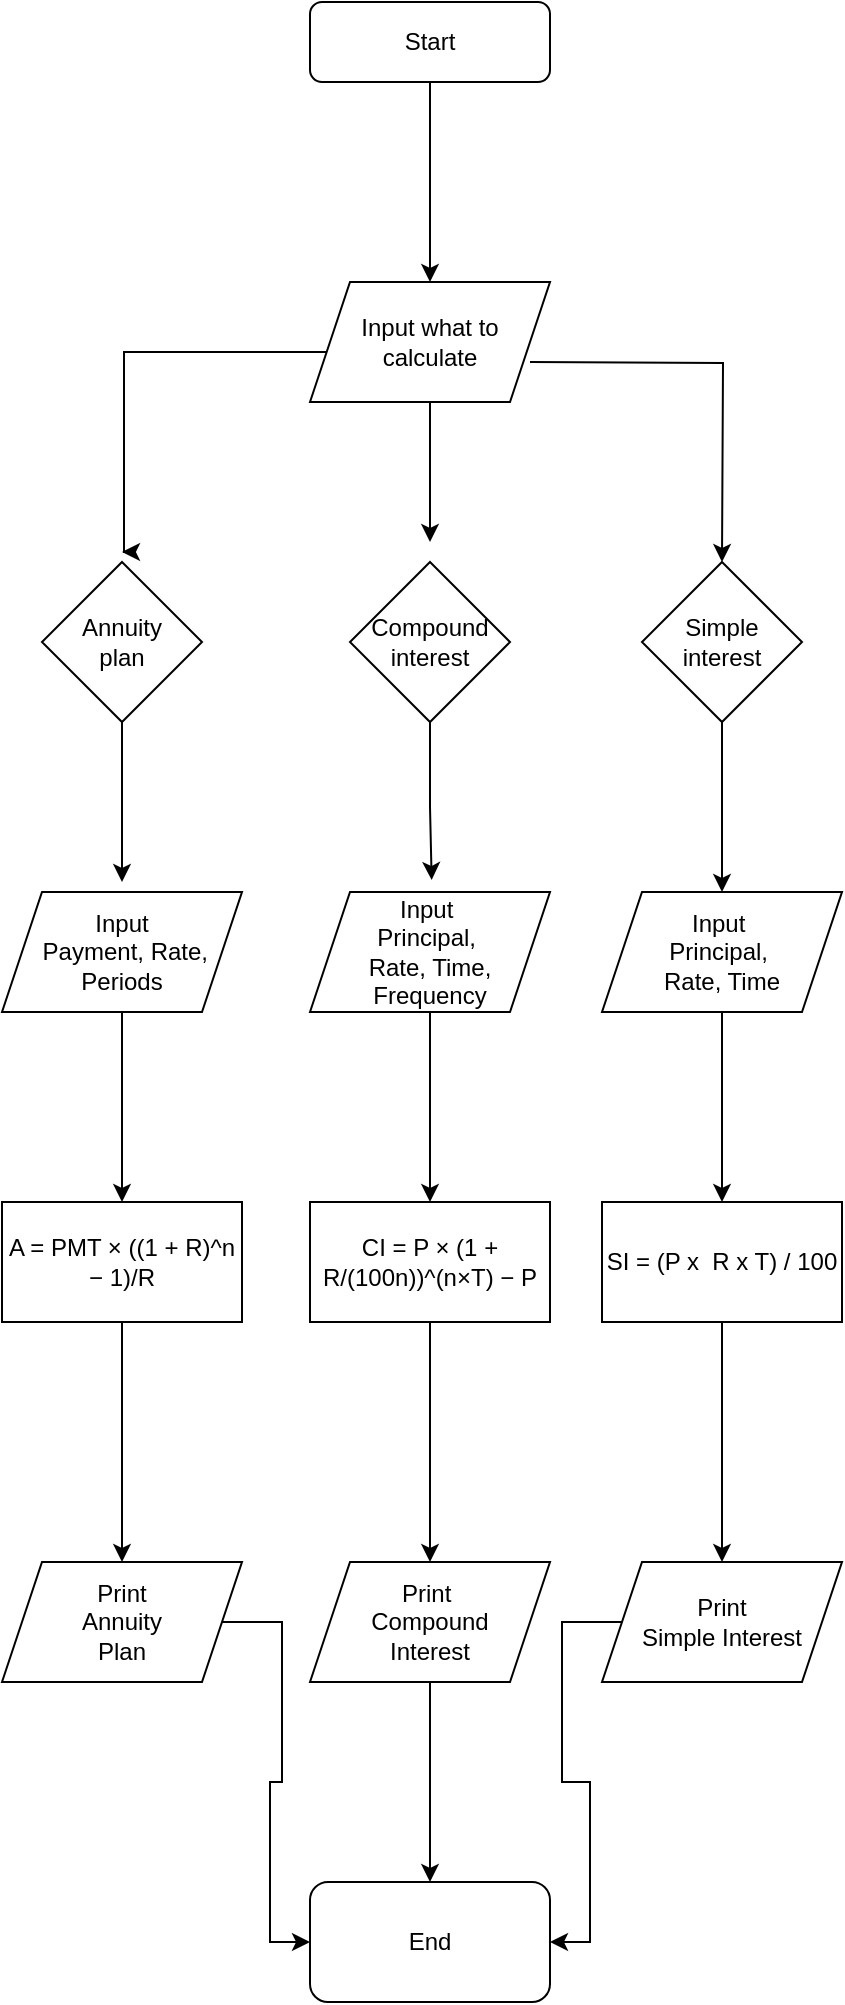 <mxfile version="26.3.0">
  <diagram id="C5RBs43oDa-KdzZeNtuy" name="Page-1">
    <mxGraphModel dx="1042" dy="608" grid="1" gridSize="10" guides="1" tooltips="1" connect="1" arrows="1" fold="1" page="1" pageScale="1" pageWidth="827" pageHeight="1169" math="0" shadow="0">
      <root>
        <mxCell id="WIyWlLk6GJQsqaUBKTNV-0" />
        <mxCell id="WIyWlLk6GJQsqaUBKTNV-1" parent="WIyWlLk6GJQsqaUBKTNV-0" />
        <mxCell id="agTHgtU8DP_zTLwyk5DR-0" style="edgeStyle=orthogonalEdgeStyle;rounded=0;orthogonalLoop=1;jettySize=auto;html=1;" edge="1" parent="WIyWlLk6GJQsqaUBKTNV-1" source="agTHgtU8DP_zTLwyk5DR-1" target="agTHgtU8DP_zTLwyk5DR-5">
          <mxGeometry relative="1" as="geometry" />
        </mxCell>
        <mxCell id="agTHgtU8DP_zTLwyk5DR-1" value="Start" style="rounded=1;whiteSpace=wrap;html=1;fontSize=12;glass=0;strokeWidth=1;shadow=0;" vertex="1" parent="WIyWlLk6GJQsqaUBKTNV-1">
          <mxGeometry x="354" y="80" width="120" height="40" as="geometry" />
        </mxCell>
        <mxCell id="agTHgtU8DP_zTLwyk5DR-2" style="edgeStyle=orthogonalEdgeStyle;rounded=0;orthogonalLoop=1;jettySize=auto;html=1;" edge="1" parent="WIyWlLk6GJQsqaUBKTNV-1" source="agTHgtU8DP_zTLwyk5DR-5">
          <mxGeometry relative="1" as="geometry">
            <mxPoint x="414" y="350" as="targetPoint" />
          </mxGeometry>
        </mxCell>
        <mxCell id="agTHgtU8DP_zTLwyk5DR-3" style="edgeStyle=orthogonalEdgeStyle;rounded=0;orthogonalLoop=1;jettySize=auto;html=1;entryX=0.5;entryY=0;entryDx=0;entryDy=0;" edge="1" parent="WIyWlLk6GJQsqaUBKTNV-1">
          <mxGeometry relative="1" as="geometry">
            <mxPoint x="560" y="360" as="targetPoint" />
            <mxPoint x="464" y="260" as="sourcePoint" />
          </mxGeometry>
        </mxCell>
        <mxCell id="agTHgtU8DP_zTLwyk5DR-4" style="edgeStyle=orthogonalEdgeStyle;rounded=0;orthogonalLoop=1;jettySize=auto;html=1;" edge="1" parent="WIyWlLk6GJQsqaUBKTNV-1">
          <mxGeometry relative="1" as="geometry">
            <mxPoint x="260" y="355" as="targetPoint" />
            <mxPoint x="364" y="255" as="sourcePoint" />
            <Array as="points">
              <mxPoint x="261" y="255" />
            </Array>
          </mxGeometry>
        </mxCell>
        <mxCell id="agTHgtU8DP_zTLwyk5DR-5" value="Input what to calculate" style="shape=parallelogram;perimeter=parallelogramPerimeter;whiteSpace=wrap;html=1;fixedSize=1;" vertex="1" parent="WIyWlLk6GJQsqaUBKTNV-1">
          <mxGeometry x="354" y="220" width="120" height="60" as="geometry" />
        </mxCell>
        <mxCell id="agTHgtU8DP_zTLwyk5DR-6" style="edgeStyle=orthogonalEdgeStyle;rounded=0;orthogonalLoop=1;jettySize=auto;html=1;entryX=0.5;entryY=0;entryDx=0;entryDy=0;" edge="1" parent="WIyWlLk6GJQsqaUBKTNV-1" source="agTHgtU8DP_zTLwyk5DR-7" target="agTHgtU8DP_zTLwyk5DR-13">
          <mxGeometry relative="1" as="geometry">
            <mxPoint x="560" y="520" as="targetPoint" />
          </mxGeometry>
        </mxCell>
        <mxCell id="agTHgtU8DP_zTLwyk5DR-7" value="Simple&lt;div&gt;interest&lt;/div&gt;" style="rhombus;whiteSpace=wrap;html=1;" vertex="1" parent="WIyWlLk6GJQsqaUBKTNV-1">
          <mxGeometry x="520" y="360" width="80" height="80" as="geometry" />
        </mxCell>
        <mxCell id="agTHgtU8DP_zTLwyk5DR-8" style="edgeStyle=orthogonalEdgeStyle;rounded=0;orthogonalLoop=1;jettySize=auto;html=1;entryX=0.507;entryY=-0.1;entryDx=0;entryDy=0;entryPerimeter=0;" edge="1" parent="WIyWlLk6GJQsqaUBKTNV-1" source="agTHgtU8DP_zTLwyk5DR-9" target="agTHgtU8DP_zTLwyk5DR-15">
          <mxGeometry relative="1" as="geometry">
            <mxPoint x="414" y="510" as="targetPoint" />
          </mxGeometry>
        </mxCell>
        <mxCell id="agTHgtU8DP_zTLwyk5DR-9" value="Compound interest" style="rhombus;whiteSpace=wrap;html=1;" vertex="1" parent="WIyWlLk6GJQsqaUBKTNV-1">
          <mxGeometry x="374" y="360" width="80" height="80" as="geometry" />
        </mxCell>
        <mxCell id="agTHgtU8DP_zTLwyk5DR-10" style="edgeStyle=orthogonalEdgeStyle;rounded=0;orthogonalLoop=1;jettySize=auto;html=1;" edge="1" parent="WIyWlLk6GJQsqaUBKTNV-1" source="agTHgtU8DP_zTLwyk5DR-11">
          <mxGeometry relative="1" as="geometry">
            <mxPoint x="260" y="520" as="targetPoint" />
          </mxGeometry>
        </mxCell>
        <mxCell id="agTHgtU8DP_zTLwyk5DR-11" value="Annuity&lt;div&gt;plan&lt;/div&gt;" style="rhombus;whiteSpace=wrap;html=1;" vertex="1" parent="WIyWlLk6GJQsqaUBKTNV-1">
          <mxGeometry x="220" y="360" width="80" height="80" as="geometry" />
        </mxCell>
        <mxCell id="agTHgtU8DP_zTLwyk5DR-12" style="edgeStyle=orthogonalEdgeStyle;rounded=0;orthogonalLoop=1;jettySize=auto;html=1;entryX=0.5;entryY=0;entryDx=0;entryDy=0;" edge="1" parent="WIyWlLk6GJQsqaUBKTNV-1" source="agTHgtU8DP_zTLwyk5DR-13" target="agTHgtU8DP_zTLwyk5DR-19">
          <mxGeometry relative="1" as="geometry" />
        </mxCell>
        <mxCell id="agTHgtU8DP_zTLwyk5DR-13" value="Input&amp;nbsp;&lt;div&gt;Principal,&amp;nbsp;&lt;/div&gt;&lt;div&gt;Rate, Time&lt;/div&gt;" style="shape=parallelogram;perimeter=parallelogramPerimeter;whiteSpace=wrap;html=1;fixedSize=1;" vertex="1" parent="WIyWlLk6GJQsqaUBKTNV-1">
          <mxGeometry x="500" y="525" width="120" height="60" as="geometry" />
        </mxCell>
        <mxCell id="agTHgtU8DP_zTLwyk5DR-14" style="edgeStyle=orthogonalEdgeStyle;rounded=0;orthogonalLoop=1;jettySize=auto;html=1;entryX=0.5;entryY=0;entryDx=0;entryDy=0;" edge="1" parent="WIyWlLk6GJQsqaUBKTNV-1" source="agTHgtU8DP_zTLwyk5DR-15" target="agTHgtU8DP_zTLwyk5DR-21">
          <mxGeometry relative="1" as="geometry" />
        </mxCell>
        <mxCell id="agTHgtU8DP_zTLwyk5DR-15" value="Input&amp;nbsp;&lt;div&gt;Principal,&amp;nbsp;&lt;/div&gt;&lt;div&gt;Rate, Time, Frequency&lt;/div&gt;" style="shape=parallelogram;perimeter=parallelogramPerimeter;whiteSpace=wrap;html=1;fixedSize=1;" vertex="1" parent="WIyWlLk6GJQsqaUBKTNV-1">
          <mxGeometry x="354" y="525" width="120" height="60" as="geometry" />
        </mxCell>
        <mxCell id="agTHgtU8DP_zTLwyk5DR-16" style="edgeStyle=orthogonalEdgeStyle;rounded=0;orthogonalLoop=1;jettySize=auto;html=1;entryX=0.5;entryY=0;entryDx=0;entryDy=0;" edge="1" parent="WIyWlLk6GJQsqaUBKTNV-1" source="agTHgtU8DP_zTLwyk5DR-17" target="agTHgtU8DP_zTLwyk5DR-23">
          <mxGeometry relative="1" as="geometry" />
        </mxCell>
        <mxCell id="agTHgtU8DP_zTLwyk5DR-17" value="Input&lt;div&gt;&amp;nbsp;Payment, Rate, Periods&lt;/div&gt;" style="shape=parallelogram;perimeter=parallelogramPerimeter;whiteSpace=wrap;html=1;fixedSize=1;" vertex="1" parent="WIyWlLk6GJQsqaUBKTNV-1">
          <mxGeometry x="200" y="525" width="120" height="60" as="geometry" />
        </mxCell>
        <mxCell id="agTHgtU8DP_zTLwyk5DR-18" style="edgeStyle=orthogonalEdgeStyle;rounded=0;orthogonalLoop=1;jettySize=auto;html=1;entryX=0.5;entryY=0;entryDx=0;entryDy=0;" edge="1" parent="WIyWlLk6GJQsqaUBKTNV-1" source="agTHgtU8DP_zTLwyk5DR-19" target="agTHgtU8DP_zTLwyk5DR-25">
          <mxGeometry relative="1" as="geometry" />
        </mxCell>
        <mxCell id="agTHgtU8DP_zTLwyk5DR-19" value="SI = (P x&amp;nbsp; R x T) / 100" style="rounded=0;whiteSpace=wrap;html=1;" vertex="1" parent="WIyWlLk6GJQsqaUBKTNV-1">
          <mxGeometry x="500" y="680" width="120" height="60" as="geometry" />
        </mxCell>
        <mxCell id="agTHgtU8DP_zTLwyk5DR-20" style="edgeStyle=orthogonalEdgeStyle;rounded=0;orthogonalLoop=1;jettySize=auto;html=1;entryX=0.5;entryY=0;entryDx=0;entryDy=0;" edge="1" parent="WIyWlLk6GJQsqaUBKTNV-1" source="agTHgtU8DP_zTLwyk5DR-21" target="agTHgtU8DP_zTLwyk5DR-27">
          <mxGeometry relative="1" as="geometry" />
        </mxCell>
        <mxCell id="agTHgtU8DP_zTLwyk5DR-21" value="CI = P × (1 + R/(100n))^(n×T) − P" style="rounded=0;whiteSpace=wrap;html=1;" vertex="1" parent="WIyWlLk6GJQsqaUBKTNV-1">
          <mxGeometry x="354" y="680" width="120" height="60" as="geometry" />
        </mxCell>
        <mxCell id="agTHgtU8DP_zTLwyk5DR-22" style="edgeStyle=orthogonalEdgeStyle;rounded=0;orthogonalLoop=1;jettySize=auto;html=1;entryX=0.5;entryY=0;entryDx=0;entryDy=0;" edge="1" parent="WIyWlLk6GJQsqaUBKTNV-1" source="agTHgtU8DP_zTLwyk5DR-23" target="agTHgtU8DP_zTLwyk5DR-29">
          <mxGeometry relative="1" as="geometry" />
        </mxCell>
        <mxCell id="agTHgtU8DP_zTLwyk5DR-23" value="A = PMT × ((1 + R)^n − 1)/R" style="rounded=0;whiteSpace=wrap;html=1;" vertex="1" parent="WIyWlLk6GJQsqaUBKTNV-1">
          <mxGeometry x="200" y="680" width="120" height="60" as="geometry" />
        </mxCell>
        <mxCell id="agTHgtU8DP_zTLwyk5DR-24" style="edgeStyle=orthogonalEdgeStyle;rounded=0;orthogonalLoop=1;jettySize=auto;html=1;entryX=1;entryY=0.5;entryDx=0;entryDy=0;" edge="1" parent="WIyWlLk6GJQsqaUBKTNV-1" source="agTHgtU8DP_zTLwyk5DR-25" target="agTHgtU8DP_zTLwyk5DR-30">
          <mxGeometry relative="1" as="geometry">
            <mxPoint x="490" y="1060" as="targetPoint" />
          </mxGeometry>
        </mxCell>
        <mxCell id="agTHgtU8DP_zTLwyk5DR-25" value="Print&lt;div&gt;Simple Interest&lt;/div&gt;" style="shape=parallelogram;perimeter=parallelogramPerimeter;whiteSpace=wrap;html=1;fixedSize=1;" vertex="1" parent="WIyWlLk6GJQsqaUBKTNV-1">
          <mxGeometry x="500" y="860" width="120" height="60" as="geometry" />
        </mxCell>
        <mxCell id="agTHgtU8DP_zTLwyk5DR-26" style="edgeStyle=orthogonalEdgeStyle;rounded=0;orthogonalLoop=1;jettySize=auto;html=1;entryX=0.5;entryY=0;entryDx=0;entryDy=0;" edge="1" parent="WIyWlLk6GJQsqaUBKTNV-1" source="agTHgtU8DP_zTLwyk5DR-27" target="agTHgtU8DP_zTLwyk5DR-30">
          <mxGeometry relative="1" as="geometry" />
        </mxCell>
        <mxCell id="agTHgtU8DP_zTLwyk5DR-27" value="Print&amp;nbsp;&lt;div&gt;Compound&lt;/div&gt;&lt;div&gt;Interest&lt;/div&gt;" style="shape=parallelogram;perimeter=parallelogramPerimeter;whiteSpace=wrap;html=1;fixedSize=1;" vertex="1" parent="WIyWlLk6GJQsqaUBKTNV-1">
          <mxGeometry x="354" y="860" width="120" height="60" as="geometry" />
        </mxCell>
        <mxCell id="agTHgtU8DP_zTLwyk5DR-28" style="edgeStyle=orthogonalEdgeStyle;rounded=0;orthogonalLoop=1;jettySize=auto;html=1;entryX=0;entryY=0.5;entryDx=0;entryDy=0;" edge="1" parent="WIyWlLk6GJQsqaUBKTNV-1" source="agTHgtU8DP_zTLwyk5DR-29" target="agTHgtU8DP_zTLwyk5DR-30">
          <mxGeometry relative="1" as="geometry" />
        </mxCell>
        <mxCell id="agTHgtU8DP_zTLwyk5DR-29" value="Print&lt;div&gt;Annuity&lt;/div&gt;&lt;div&gt;Plan&lt;/div&gt;" style="shape=parallelogram;perimeter=parallelogramPerimeter;whiteSpace=wrap;html=1;fixedSize=1;" vertex="1" parent="WIyWlLk6GJQsqaUBKTNV-1">
          <mxGeometry x="200" y="860" width="120" height="60" as="geometry" />
        </mxCell>
        <mxCell id="agTHgtU8DP_zTLwyk5DR-30" value="End" style="rounded=1;whiteSpace=wrap;html=1;" vertex="1" parent="WIyWlLk6GJQsqaUBKTNV-1">
          <mxGeometry x="354" y="1020" width="120" height="60" as="geometry" />
        </mxCell>
      </root>
    </mxGraphModel>
  </diagram>
</mxfile>
